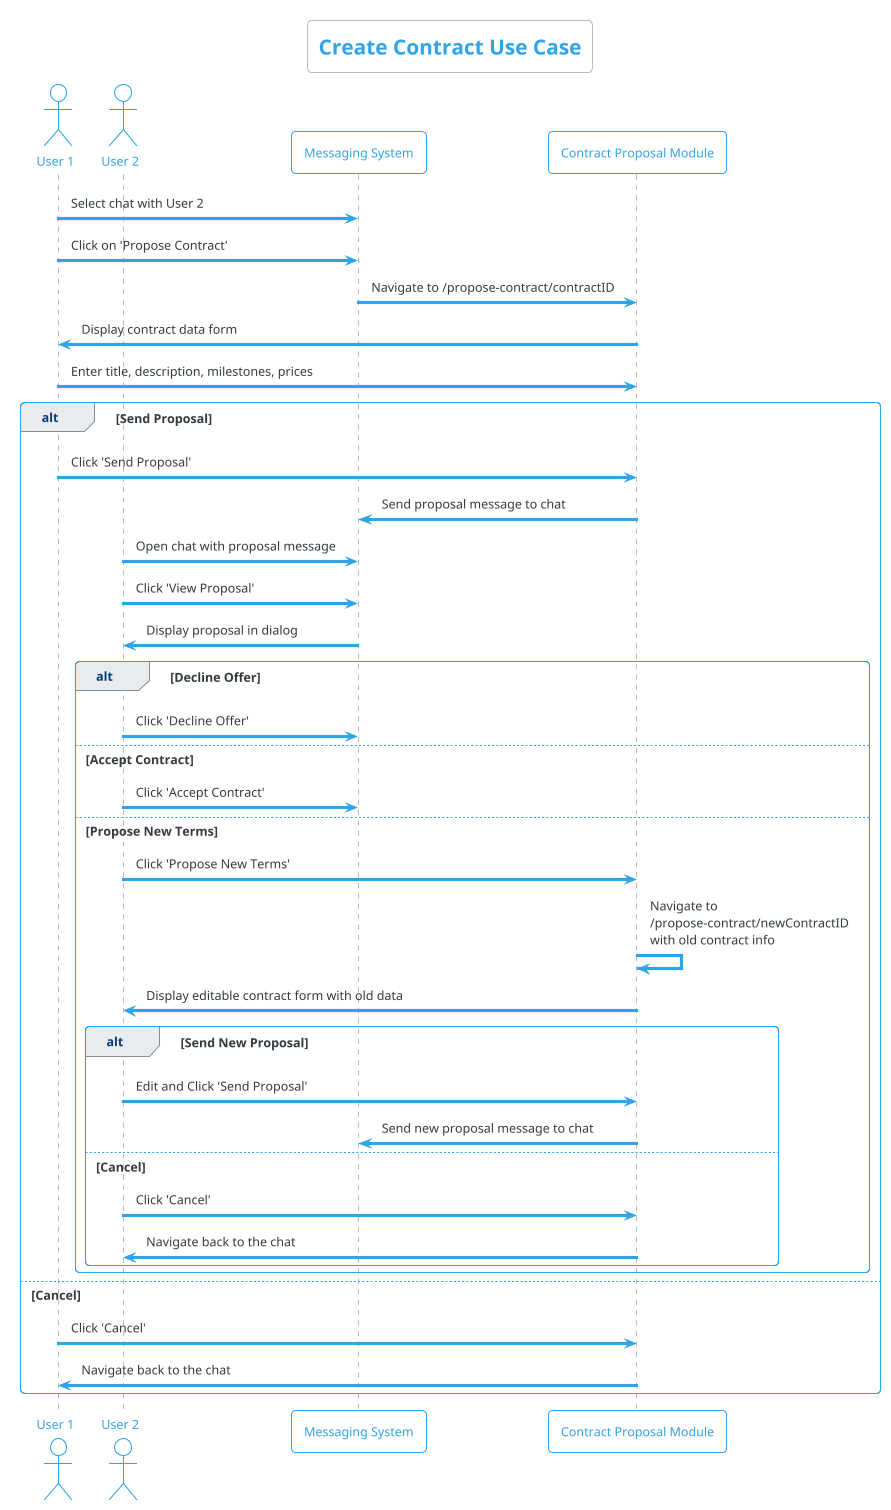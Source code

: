 @startuml createContractUseCase

!theme cerulean-outline
skinparam defaultFontName Arial
title Create Contract Use Case

actor "User 1" as U1
actor "User 2" as U2
participant "Messaging System" as MSG
participant "Contract Proposal Module" as CPM

U1 -> MSG: Select chat with User 2
U1 -> MSG: Click on 'Propose Contract'
MSG -> CPM: Navigate to /propose-contract/contractID

CPM -> U1: Display contract data form
U1 -> CPM: Enter title, description, milestones, prices
alt Send Proposal
    U1 -> CPM: Click 'Send Proposal'
    CPM -> MSG: Send proposal message to chat
    U2 -> MSG: Open chat with proposal message
    U2 -> MSG: Click 'View Proposal'
    MSG -> U2: Display proposal in dialog
    alt Decline Offer
        U2 -> MSG: Click 'Decline Offer'
    else Accept Contract
        U2 -> MSG: Click 'Accept Contract'
    else Propose New Terms
        U2 -> CPM: Click 'Propose New Terms'
        CPM -> CPM: Navigate to \n/propose-contract/newContractID \nwith old contract info
        CPM -> U2: Display editable contract form with old data
        alt Send New Proposal
            U2 -> CPM: Edit and Click 'Send Proposal'
            CPM -> MSG: Send new proposal message to chat
        else Cancel
            U2 -> CPM: Click 'Cancel'
            CPM ->U2: Navigate back to the chat
        end
    end
else Cancel
    U1 -> CPM: Click 'Cancel'
    CPM ->U1: Navigate back to the chat
end

@enduml
